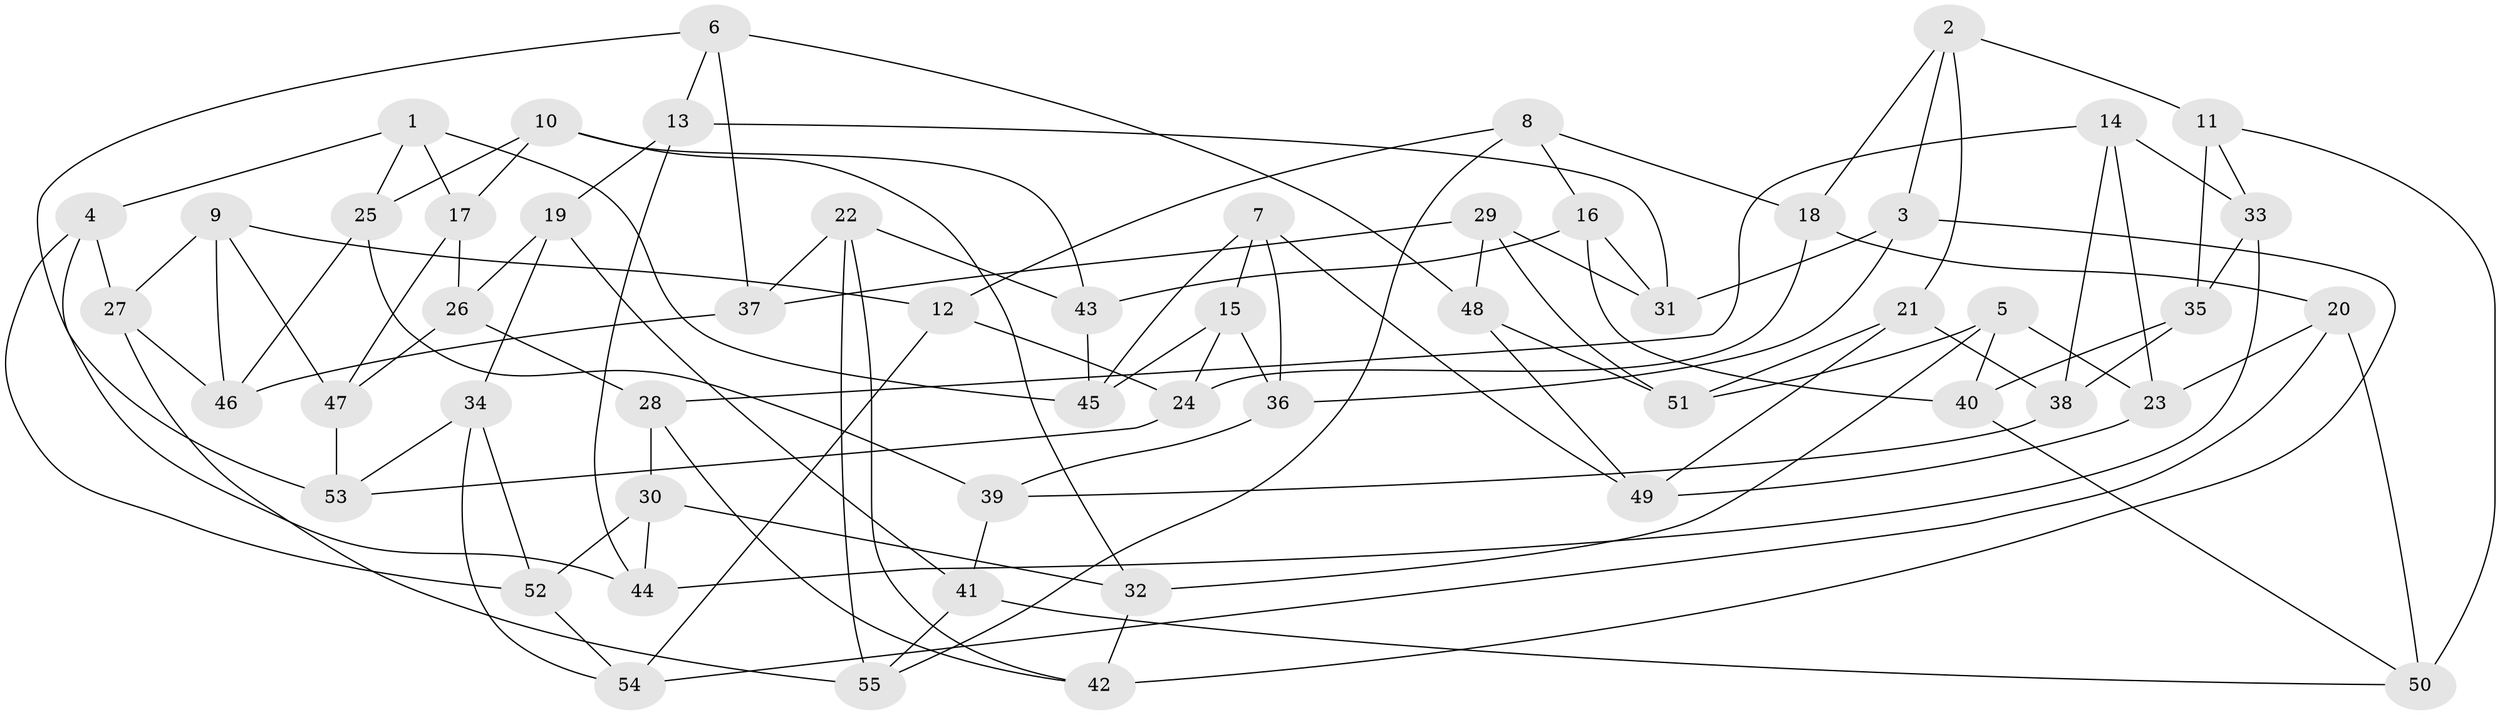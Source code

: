 // Generated by graph-tools (version 1.1) at 2025/16/03/09/25 04:16:23]
// undirected, 55 vertices, 110 edges
graph export_dot {
graph [start="1"]
  node [color=gray90,style=filled];
  1;
  2;
  3;
  4;
  5;
  6;
  7;
  8;
  9;
  10;
  11;
  12;
  13;
  14;
  15;
  16;
  17;
  18;
  19;
  20;
  21;
  22;
  23;
  24;
  25;
  26;
  27;
  28;
  29;
  30;
  31;
  32;
  33;
  34;
  35;
  36;
  37;
  38;
  39;
  40;
  41;
  42;
  43;
  44;
  45;
  46;
  47;
  48;
  49;
  50;
  51;
  52;
  53;
  54;
  55;
  1 -- 45;
  1 -- 25;
  1 -- 4;
  1 -- 17;
  2 -- 3;
  2 -- 11;
  2 -- 18;
  2 -- 21;
  3 -- 31;
  3 -- 36;
  3 -- 42;
  4 -- 27;
  4 -- 52;
  4 -- 44;
  5 -- 23;
  5 -- 32;
  5 -- 40;
  5 -- 51;
  6 -- 13;
  6 -- 48;
  6 -- 37;
  6 -- 53;
  7 -- 45;
  7 -- 49;
  7 -- 15;
  7 -- 36;
  8 -- 12;
  8 -- 18;
  8 -- 16;
  8 -- 55;
  9 -- 27;
  9 -- 47;
  9 -- 12;
  9 -- 46;
  10 -- 43;
  10 -- 32;
  10 -- 25;
  10 -- 17;
  11 -- 50;
  11 -- 35;
  11 -- 33;
  12 -- 24;
  12 -- 54;
  13 -- 44;
  13 -- 19;
  13 -- 31;
  14 -- 33;
  14 -- 28;
  14 -- 38;
  14 -- 23;
  15 -- 24;
  15 -- 36;
  15 -- 45;
  16 -- 31;
  16 -- 40;
  16 -- 43;
  17 -- 47;
  17 -- 26;
  18 -- 24;
  18 -- 20;
  19 -- 41;
  19 -- 34;
  19 -- 26;
  20 -- 50;
  20 -- 23;
  20 -- 54;
  21 -- 38;
  21 -- 51;
  21 -- 49;
  22 -- 43;
  22 -- 42;
  22 -- 37;
  22 -- 55;
  23 -- 49;
  24 -- 53;
  25 -- 39;
  25 -- 46;
  26 -- 28;
  26 -- 47;
  27 -- 55;
  27 -- 46;
  28 -- 42;
  28 -- 30;
  29 -- 51;
  29 -- 37;
  29 -- 31;
  29 -- 48;
  30 -- 52;
  30 -- 44;
  30 -- 32;
  32 -- 42;
  33 -- 35;
  33 -- 44;
  34 -- 52;
  34 -- 53;
  34 -- 54;
  35 -- 40;
  35 -- 38;
  36 -- 39;
  37 -- 46;
  38 -- 39;
  39 -- 41;
  40 -- 50;
  41 -- 50;
  41 -- 55;
  43 -- 45;
  47 -- 53;
  48 -- 51;
  48 -- 49;
  52 -- 54;
}
